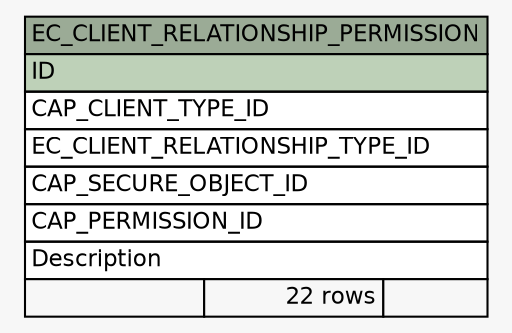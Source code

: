 // dot 2.28.0 on Windows 7 6.1
// SchemaSpy rev 590
digraph "EC_CLIENT_RELATIONSHIP_PERMISSION" {
  graph [
    rankdir="RL"
    bgcolor="#f7f7f7"
    nodesep="0.18"
    ranksep="0.46"
    fontname="Helvetica"
    fontsize="11"
  ];
  node [
    fontname="Helvetica"
    fontsize="11"
    shape="plaintext"
  ];
  edge [
    arrowsize="0.8"
  ];
  "EC_CLIENT_RELATIONSHIP_PERMISSION" [
    label=<
    <TABLE BORDER="0" CELLBORDER="1" CELLSPACING="0" BGCOLOR="#ffffff">
      <TR><TD COLSPAN="3" BGCOLOR="#9bab96" ALIGN="CENTER">EC_CLIENT_RELATIONSHIP_PERMISSION</TD></TR>
      <TR><TD PORT="ID" COLSPAN="3" BGCOLOR="#bed1b8" ALIGN="LEFT">ID</TD></TR>
      <TR><TD PORT="CAP_CLIENT_TYPE_ID" COLSPAN="3" ALIGN="LEFT">CAP_CLIENT_TYPE_ID</TD></TR>
      <TR><TD PORT="EC_CLIENT_RELATIONSHIP_TYPE_ID" COLSPAN="3" ALIGN="LEFT">EC_CLIENT_RELATIONSHIP_TYPE_ID</TD></TR>
      <TR><TD PORT="CAP_SECURE_OBJECT_ID" COLSPAN="3" ALIGN="LEFT">CAP_SECURE_OBJECT_ID</TD></TR>
      <TR><TD PORT="CAP_PERMISSION_ID" COLSPAN="3" ALIGN="LEFT">CAP_PERMISSION_ID</TD></TR>
      <TR><TD PORT="Description" COLSPAN="3" ALIGN="LEFT">Description</TD></TR>
      <TR><TD ALIGN="LEFT" BGCOLOR="#f7f7f7">  </TD><TD ALIGN="RIGHT" BGCOLOR="#f7f7f7">22 rows</TD><TD ALIGN="RIGHT" BGCOLOR="#f7f7f7">  </TD></TR>
    </TABLE>>
    URL="tables/EC_CLIENT_RELATIONSHIP_PERMISSION.html"
    tooltip="EC_CLIENT_RELATIONSHIP_PERMISSION"
  ];
}
